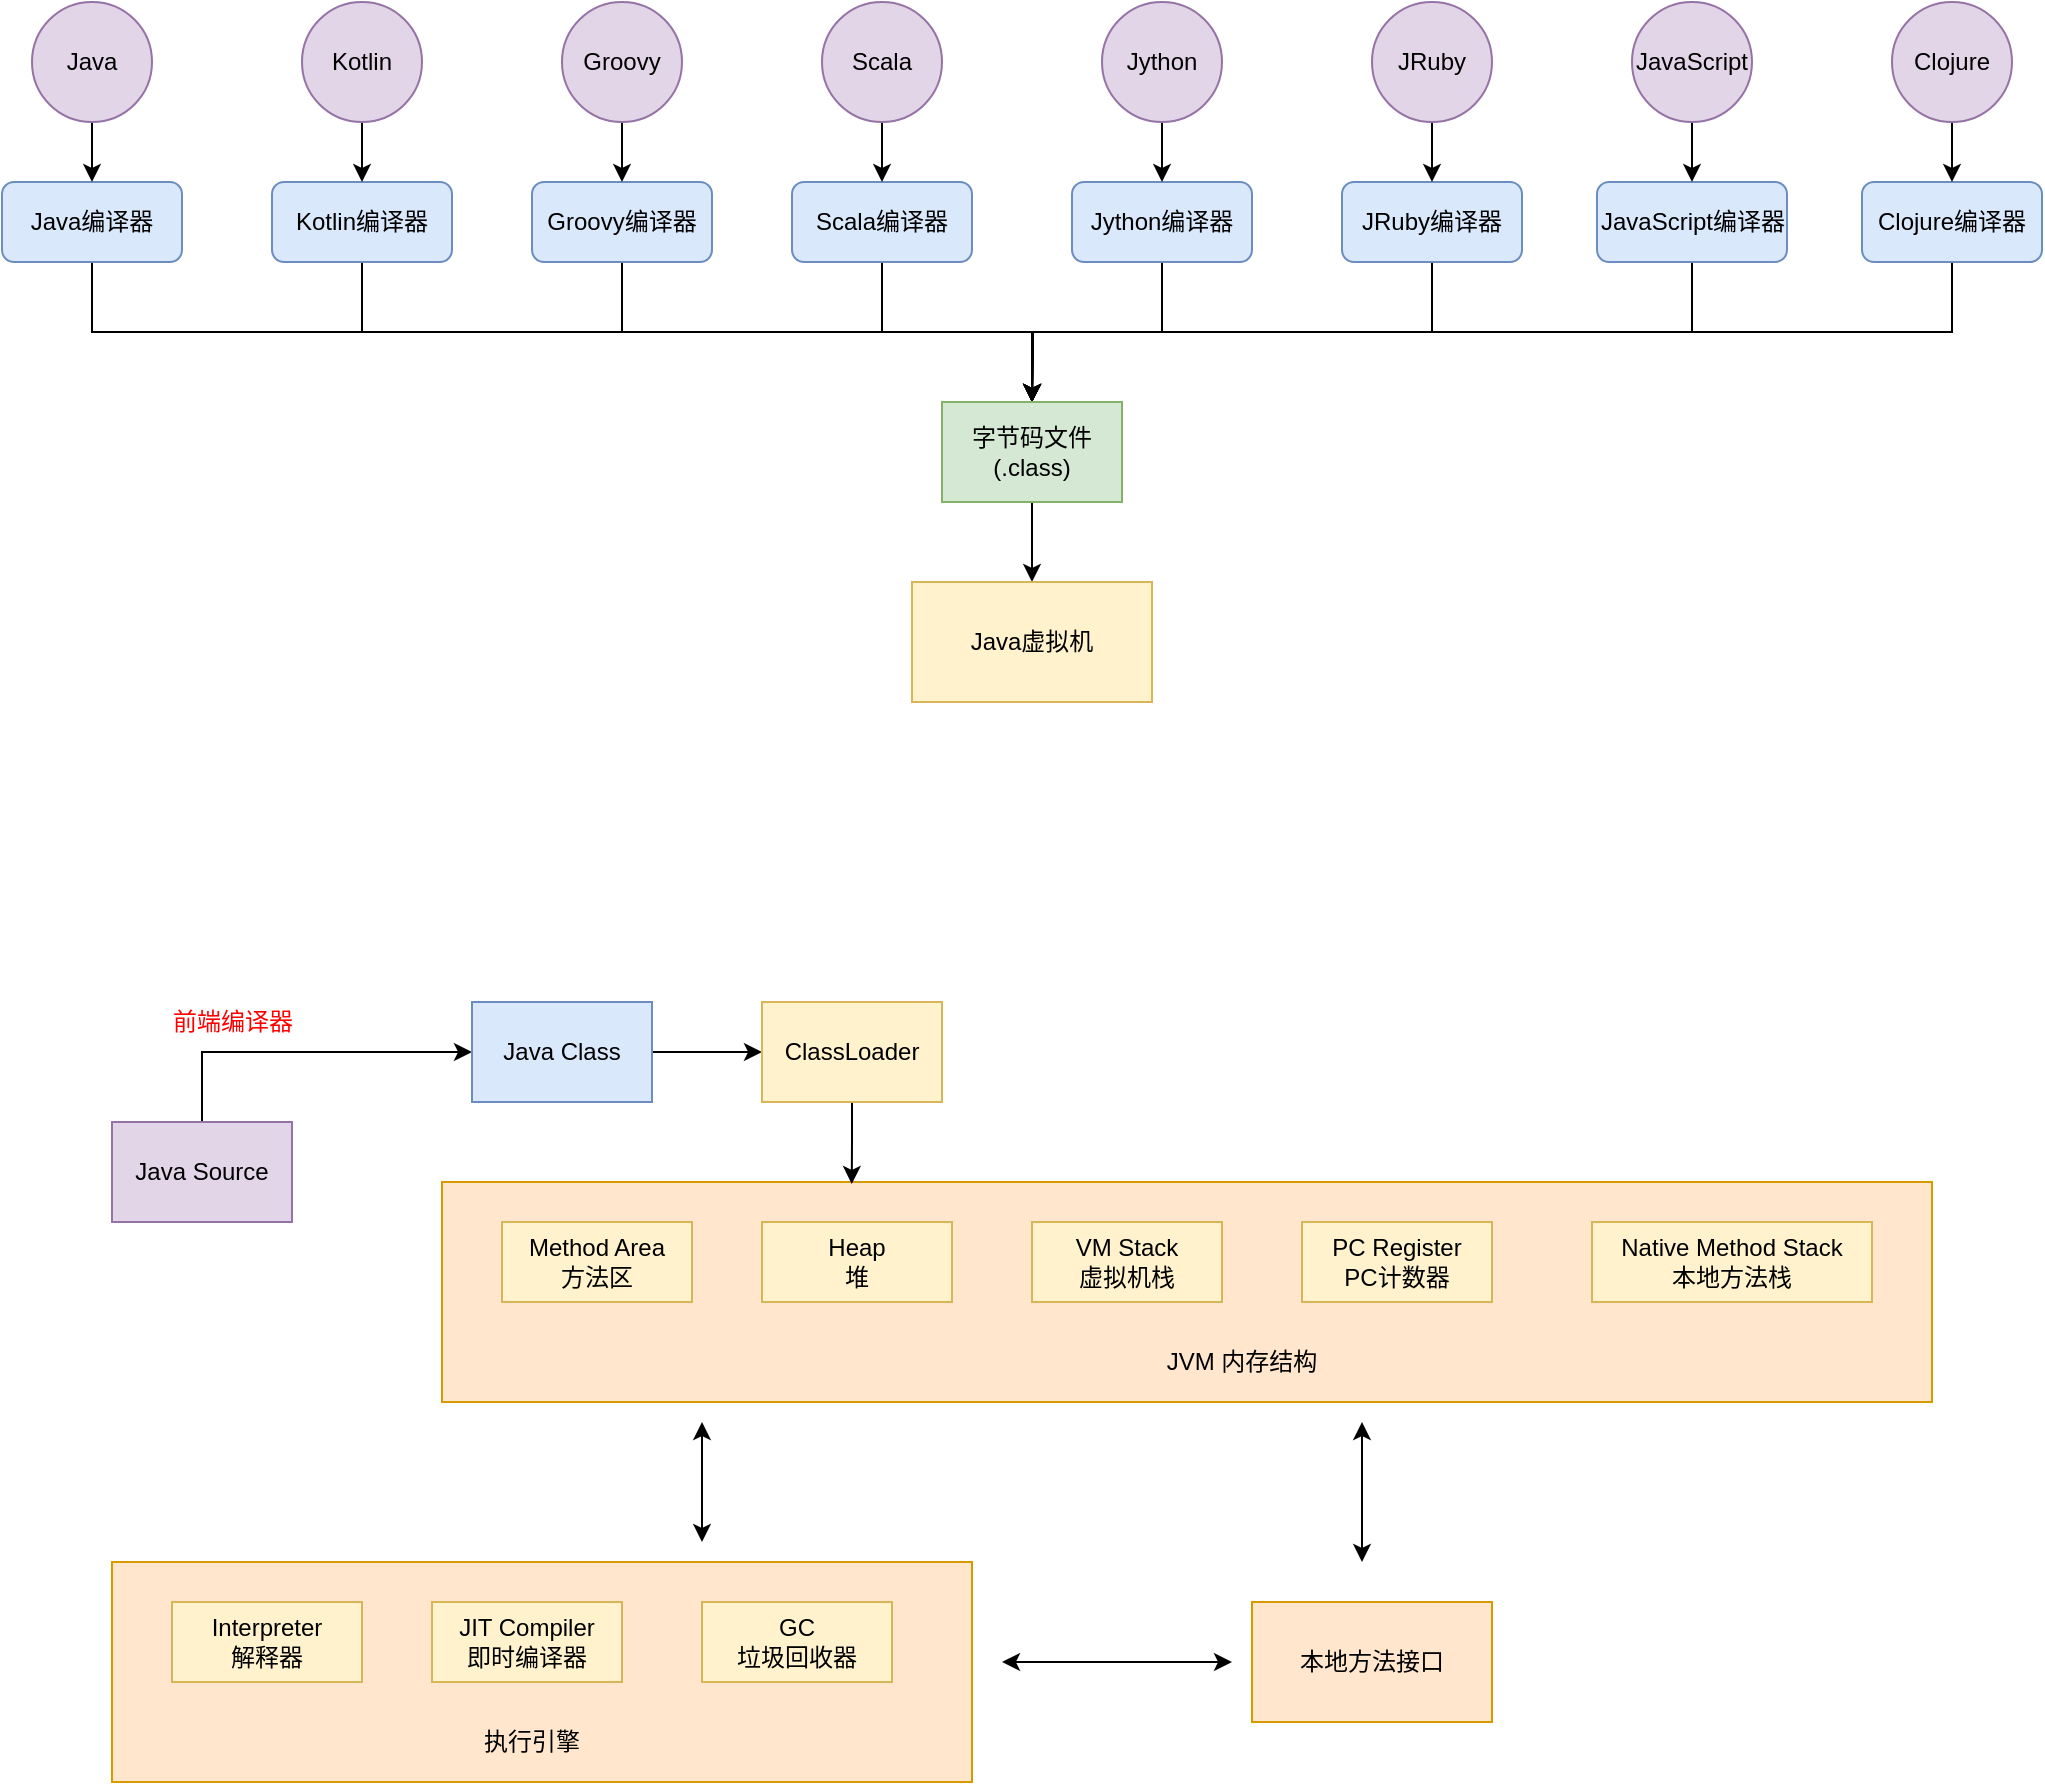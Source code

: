 <mxfile version="13.6.2" type="device"><diagram id="LM8IxppqRq7GqNWTjPFf" name="Page-1"><mxGraphModel dx="1106" dy="1003" grid="1" gridSize="10" guides="1" tooltips="1" connect="1" arrows="1" fold="1" page="1" pageScale="1" pageWidth="2339" pageHeight="3300" math="0" shadow="0"><root><mxCell id="0"/><mxCell id="1" parent="0"/><mxCell id="15_SXPOLovt-ycCvMOCd-47" value="" style="rounded=0;whiteSpace=wrap;html=1;fillColor=#ffe6cc;strokeColor=#d79b00;" vertex="1" parent="1"><mxGeometry x="415" y="940" width="745" height="110" as="geometry"/></mxCell><mxCell id="15_SXPOLovt-ycCvMOCd-28" style="edgeStyle=orthogonalEdgeStyle;rounded=0;orthogonalLoop=1;jettySize=auto;html=1;exitX=0.5;exitY=1;exitDx=0;exitDy=0;" edge="1" parent="1" source="15_SXPOLovt-ycCvMOCd-1" target="15_SXPOLovt-ycCvMOCd-17"><mxGeometry relative="1" as="geometry"/></mxCell><mxCell id="15_SXPOLovt-ycCvMOCd-1" value="Java编译器" style="rounded=1;whiteSpace=wrap;html=1;fillColor=#dae8fc;strokeColor=#6c8ebf;" vertex="1" parent="1"><mxGeometry x="195" y="440" width="90" height="40" as="geometry"/></mxCell><mxCell id="15_SXPOLovt-ycCvMOCd-20" value="" style="edgeStyle=orthogonalEdgeStyle;rounded=0;orthogonalLoop=1;jettySize=auto;html=1;" edge="1" parent="1" source="15_SXPOLovt-ycCvMOCd-2" target="15_SXPOLovt-ycCvMOCd-1"><mxGeometry relative="1" as="geometry"/></mxCell><mxCell id="15_SXPOLovt-ycCvMOCd-2" value="Java" style="ellipse;whiteSpace=wrap;html=1;aspect=fixed;fillColor=#e1d5e7;strokeColor=#9673a6;" vertex="1" parent="1"><mxGeometry x="210" y="350" width="60" height="60" as="geometry"/></mxCell><mxCell id="15_SXPOLovt-ycCvMOCd-29" style="edgeStyle=orthogonalEdgeStyle;rounded=0;orthogonalLoop=1;jettySize=auto;html=1;exitX=0.5;exitY=1;exitDx=0;exitDy=0;entryX=0.5;entryY=0;entryDx=0;entryDy=0;" edge="1" parent="1" source="15_SXPOLovt-ycCvMOCd-3" target="15_SXPOLovt-ycCvMOCd-17"><mxGeometry relative="1" as="geometry"/></mxCell><mxCell id="15_SXPOLovt-ycCvMOCd-3" value="Kotlin编译器" style="rounded=1;whiteSpace=wrap;html=1;fillColor=#dae8fc;strokeColor=#6c8ebf;" vertex="1" parent="1"><mxGeometry x="330" y="440" width="90" height="40" as="geometry"/></mxCell><mxCell id="15_SXPOLovt-ycCvMOCd-21" value="" style="edgeStyle=orthogonalEdgeStyle;rounded=0;orthogonalLoop=1;jettySize=auto;html=1;" edge="1" parent="1" source="15_SXPOLovt-ycCvMOCd-4" target="15_SXPOLovt-ycCvMOCd-3"><mxGeometry relative="1" as="geometry"/></mxCell><mxCell id="15_SXPOLovt-ycCvMOCd-4" value="Kotlin" style="ellipse;whiteSpace=wrap;html=1;aspect=fixed;fillColor=#e1d5e7;strokeColor=#9673a6;" vertex="1" parent="1"><mxGeometry x="345" y="350" width="60" height="60" as="geometry"/></mxCell><mxCell id="15_SXPOLovt-ycCvMOCd-30" style="edgeStyle=orthogonalEdgeStyle;rounded=0;orthogonalLoop=1;jettySize=auto;html=1;exitX=0.5;exitY=1;exitDx=0;exitDy=0;" edge="1" parent="1" source="15_SXPOLovt-ycCvMOCd-5"><mxGeometry relative="1" as="geometry"><mxPoint x="710" y="550" as="targetPoint"/></mxGeometry></mxCell><mxCell id="15_SXPOLovt-ycCvMOCd-5" value="Groovy编译器" style="rounded=1;whiteSpace=wrap;html=1;fillColor=#dae8fc;strokeColor=#6c8ebf;" vertex="1" parent="1"><mxGeometry x="460" y="440" width="90" height="40" as="geometry"/></mxCell><mxCell id="15_SXPOLovt-ycCvMOCd-22" value="" style="edgeStyle=orthogonalEdgeStyle;rounded=0;orthogonalLoop=1;jettySize=auto;html=1;" edge="1" parent="1" source="15_SXPOLovt-ycCvMOCd-6" target="15_SXPOLovt-ycCvMOCd-5"><mxGeometry relative="1" as="geometry"/></mxCell><mxCell id="15_SXPOLovt-ycCvMOCd-6" value="Groovy" style="ellipse;whiteSpace=wrap;html=1;aspect=fixed;fillColor=#e1d5e7;strokeColor=#9673a6;" vertex="1" parent="1"><mxGeometry x="475" y="350" width="60" height="60" as="geometry"/></mxCell><mxCell id="15_SXPOLovt-ycCvMOCd-31" style="edgeStyle=orthogonalEdgeStyle;rounded=0;orthogonalLoop=1;jettySize=auto;html=1;exitX=0.5;exitY=1;exitDx=0;exitDy=0;" edge="1" parent="1" source="15_SXPOLovt-ycCvMOCd-7"><mxGeometry relative="1" as="geometry"><mxPoint x="710" y="550" as="targetPoint"/></mxGeometry></mxCell><mxCell id="15_SXPOLovt-ycCvMOCd-7" value="Scala编译器" style="rounded=1;whiteSpace=wrap;html=1;fillColor=#dae8fc;strokeColor=#6c8ebf;" vertex="1" parent="1"><mxGeometry x="590" y="440" width="90" height="40" as="geometry"/></mxCell><mxCell id="15_SXPOLovt-ycCvMOCd-23" value="" style="edgeStyle=orthogonalEdgeStyle;rounded=0;orthogonalLoop=1;jettySize=auto;html=1;" edge="1" parent="1" source="15_SXPOLovt-ycCvMOCd-8" target="15_SXPOLovt-ycCvMOCd-7"><mxGeometry relative="1" as="geometry"/></mxCell><mxCell id="15_SXPOLovt-ycCvMOCd-8" value="Scala" style="ellipse;whiteSpace=wrap;html=1;aspect=fixed;fillColor=#e1d5e7;strokeColor=#9673a6;" vertex="1" parent="1"><mxGeometry x="605" y="350" width="60" height="60" as="geometry"/></mxCell><mxCell id="15_SXPOLovt-ycCvMOCd-32" style="edgeStyle=orthogonalEdgeStyle;rounded=0;orthogonalLoop=1;jettySize=auto;html=1;exitX=0.5;exitY=1;exitDx=0;exitDy=0;entryX=0.5;entryY=0;entryDx=0;entryDy=0;" edge="1" parent="1" source="15_SXPOLovt-ycCvMOCd-9" target="15_SXPOLovt-ycCvMOCd-17"><mxGeometry relative="1" as="geometry"/></mxCell><mxCell id="15_SXPOLovt-ycCvMOCd-9" value="Jython编译器" style="rounded=1;whiteSpace=wrap;html=1;fillColor=#dae8fc;strokeColor=#6c8ebf;" vertex="1" parent="1"><mxGeometry x="730" y="440" width="90" height="40" as="geometry"/></mxCell><mxCell id="15_SXPOLovt-ycCvMOCd-24" value="" style="edgeStyle=orthogonalEdgeStyle;rounded=0;orthogonalLoop=1;jettySize=auto;html=1;" edge="1" parent="1" source="15_SXPOLovt-ycCvMOCd-10" target="15_SXPOLovt-ycCvMOCd-9"><mxGeometry relative="1" as="geometry"/></mxCell><mxCell id="15_SXPOLovt-ycCvMOCd-10" value="Jython" style="ellipse;whiteSpace=wrap;html=1;aspect=fixed;fillColor=#e1d5e7;strokeColor=#9673a6;" vertex="1" parent="1"><mxGeometry x="745" y="350" width="60" height="60" as="geometry"/></mxCell><mxCell id="15_SXPOLovt-ycCvMOCd-33" style="edgeStyle=orthogonalEdgeStyle;rounded=0;orthogonalLoop=1;jettySize=auto;html=1;exitX=0.5;exitY=1;exitDx=0;exitDy=0;" edge="1" parent="1" source="15_SXPOLovt-ycCvMOCd-11"><mxGeometry relative="1" as="geometry"><mxPoint x="710" y="550" as="targetPoint"/></mxGeometry></mxCell><mxCell id="15_SXPOLovt-ycCvMOCd-11" value="JRuby编译器" style="rounded=1;whiteSpace=wrap;html=1;fillColor=#dae8fc;strokeColor=#6c8ebf;" vertex="1" parent="1"><mxGeometry x="865" y="440" width="90" height="40" as="geometry"/></mxCell><mxCell id="15_SXPOLovt-ycCvMOCd-25" value="" style="edgeStyle=orthogonalEdgeStyle;rounded=0;orthogonalLoop=1;jettySize=auto;html=1;" edge="1" parent="1" source="15_SXPOLovt-ycCvMOCd-12" target="15_SXPOLovt-ycCvMOCd-11"><mxGeometry relative="1" as="geometry"/></mxCell><mxCell id="15_SXPOLovt-ycCvMOCd-12" value="JRuby" style="ellipse;whiteSpace=wrap;html=1;aspect=fixed;fillColor=#e1d5e7;strokeColor=#9673a6;" vertex="1" parent="1"><mxGeometry x="880" y="350" width="60" height="60" as="geometry"/></mxCell><mxCell id="15_SXPOLovt-ycCvMOCd-34" style="edgeStyle=orthogonalEdgeStyle;rounded=0;orthogonalLoop=1;jettySize=auto;html=1;exitX=0.5;exitY=1;exitDx=0;exitDy=0;" edge="1" parent="1" source="15_SXPOLovt-ycCvMOCd-13"><mxGeometry relative="1" as="geometry"><mxPoint x="710" y="550" as="targetPoint"/></mxGeometry></mxCell><mxCell id="15_SXPOLovt-ycCvMOCd-13" value="JavaScript编译器" style="rounded=1;whiteSpace=wrap;html=1;fillColor=#dae8fc;strokeColor=#6c8ebf;" vertex="1" parent="1"><mxGeometry x="992.5" y="440" width="95" height="40" as="geometry"/></mxCell><mxCell id="15_SXPOLovt-ycCvMOCd-26" value="" style="edgeStyle=orthogonalEdgeStyle;rounded=0;orthogonalLoop=1;jettySize=auto;html=1;" edge="1" parent="1" source="15_SXPOLovt-ycCvMOCd-14" target="15_SXPOLovt-ycCvMOCd-13"><mxGeometry relative="1" as="geometry"/></mxCell><mxCell id="15_SXPOLovt-ycCvMOCd-14" value="JavaScript" style="ellipse;whiteSpace=wrap;html=1;aspect=fixed;fillColor=#e1d5e7;strokeColor=#9673a6;" vertex="1" parent="1"><mxGeometry x="1010" y="350" width="60" height="60" as="geometry"/></mxCell><mxCell id="15_SXPOLovt-ycCvMOCd-35" style="edgeStyle=orthogonalEdgeStyle;rounded=0;orthogonalLoop=1;jettySize=auto;html=1;exitX=0.5;exitY=1;exitDx=0;exitDy=0;entryX=0.5;entryY=0;entryDx=0;entryDy=0;" edge="1" parent="1" source="15_SXPOLovt-ycCvMOCd-15" target="15_SXPOLovt-ycCvMOCd-17"><mxGeometry relative="1" as="geometry"/></mxCell><mxCell id="15_SXPOLovt-ycCvMOCd-15" value="Clojure编译器" style="rounded=1;whiteSpace=wrap;html=1;fillColor=#dae8fc;strokeColor=#6c8ebf;" vertex="1" parent="1"><mxGeometry x="1125" y="440" width="90" height="40" as="geometry"/></mxCell><mxCell id="15_SXPOLovt-ycCvMOCd-27" value="" style="edgeStyle=orthogonalEdgeStyle;rounded=0;orthogonalLoop=1;jettySize=auto;html=1;" edge="1" parent="1" source="15_SXPOLovt-ycCvMOCd-16" target="15_SXPOLovt-ycCvMOCd-15"><mxGeometry relative="1" as="geometry"/></mxCell><mxCell id="15_SXPOLovt-ycCvMOCd-16" value="Clojure" style="ellipse;whiteSpace=wrap;html=1;aspect=fixed;fillColor=#e1d5e7;strokeColor=#9673a6;" vertex="1" parent="1"><mxGeometry x="1140" y="350" width="60" height="60" as="geometry"/></mxCell><mxCell id="15_SXPOLovt-ycCvMOCd-19" value="" style="edgeStyle=orthogonalEdgeStyle;rounded=0;orthogonalLoop=1;jettySize=auto;html=1;" edge="1" parent="1" source="15_SXPOLovt-ycCvMOCd-17" target="15_SXPOLovt-ycCvMOCd-18"><mxGeometry relative="1" as="geometry"/></mxCell><mxCell id="15_SXPOLovt-ycCvMOCd-17" value="字节码文件&lt;br&gt;(.class)" style="rounded=0;whiteSpace=wrap;html=1;fillColor=#d5e8d4;strokeColor=#82b366;" vertex="1" parent="1"><mxGeometry x="665" y="550" width="90" height="50" as="geometry"/></mxCell><mxCell id="15_SXPOLovt-ycCvMOCd-18" value="Java虚拟机" style="whiteSpace=wrap;html=1;rounded=0;fillColor=#fff2cc;strokeColor=#d6b656;" vertex="1" parent="1"><mxGeometry x="650" y="640" width="120" height="60" as="geometry"/></mxCell><mxCell id="15_SXPOLovt-ycCvMOCd-39" style="edgeStyle=orthogonalEdgeStyle;rounded=0;orthogonalLoop=1;jettySize=auto;html=1;exitX=0.5;exitY=0;exitDx=0;exitDy=0;entryX=0;entryY=0.5;entryDx=0;entryDy=0;" edge="1" parent="1" source="15_SXPOLovt-ycCvMOCd-36" target="15_SXPOLovt-ycCvMOCd-37"><mxGeometry relative="1" as="geometry"/></mxCell><mxCell id="15_SXPOLovt-ycCvMOCd-36" value="Java Source" style="rounded=0;whiteSpace=wrap;html=1;fillColor=#e1d5e7;strokeColor=#9673a6;" vertex="1" parent="1"><mxGeometry x="250" y="910" width="90" height="50" as="geometry"/></mxCell><mxCell id="15_SXPOLovt-ycCvMOCd-40" value="" style="edgeStyle=orthogonalEdgeStyle;rounded=0;orthogonalLoop=1;jettySize=auto;html=1;" edge="1" parent="1" source="15_SXPOLovt-ycCvMOCd-37" target="15_SXPOLovt-ycCvMOCd-38"><mxGeometry relative="1" as="geometry"/></mxCell><mxCell id="15_SXPOLovt-ycCvMOCd-37" value="Java Class" style="rounded=0;whiteSpace=wrap;html=1;fillColor=#dae8fc;strokeColor=#6c8ebf;" vertex="1" parent="1"><mxGeometry x="430" y="850" width="90" height="50" as="geometry"/></mxCell><mxCell id="15_SXPOLovt-ycCvMOCd-61" style="edgeStyle=orthogonalEdgeStyle;rounded=0;orthogonalLoop=1;jettySize=auto;html=1;exitX=0.5;exitY=1;exitDx=0;exitDy=0;entryX=0.275;entryY=0.009;entryDx=0;entryDy=0;entryPerimeter=0;" edge="1" parent="1" source="15_SXPOLovt-ycCvMOCd-38" target="15_SXPOLovt-ycCvMOCd-47"><mxGeometry relative="1" as="geometry"/></mxCell><mxCell id="15_SXPOLovt-ycCvMOCd-38" value="ClassLoader" style="rounded=0;whiteSpace=wrap;html=1;fillColor=#fff2cc;strokeColor=#d6b656;" vertex="1" parent="1"><mxGeometry x="575" y="850" width="90" height="50" as="geometry"/></mxCell><mxCell id="15_SXPOLovt-ycCvMOCd-41" value="&lt;font color=&quot;#ff0000&quot;&gt;前端编译器&lt;/font&gt;" style="text;html=1;align=center;verticalAlign=middle;resizable=0;points=[];autosize=1;" vertex="1" parent="1"><mxGeometry x="270" y="850" width="80" height="20" as="geometry"/></mxCell><mxCell id="15_SXPOLovt-ycCvMOCd-42" value="Method Area&lt;br&gt;方法区" style="rounded=0;whiteSpace=wrap;html=1;fillColor=#fff2cc;strokeColor=#d6b656;" vertex="1" parent="1"><mxGeometry x="445" y="960" width="95" height="40" as="geometry"/></mxCell><mxCell id="15_SXPOLovt-ycCvMOCd-43" value="Heap&lt;br&gt;堆" style="rounded=0;whiteSpace=wrap;html=1;fillColor=#fff2cc;strokeColor=#d6b656;" vertex="1" parent="1"><mxGeometry x="575" y="960" width="95" height="40" as="geometry"/></mxCell><mxCell id="15_SXPOLovt-ycCvMOCd-44" value="VM Stack&lt;br&gt;虚拟机栈" style="rounded=0;whiteSpace=wrap;html=1;fillColor=#fff2cc;strokeColor=#d6b656;" vertex="1" parent="1"><mxGeometry x="710" y="960" width="95" height="40" as="geometry"/></mxCell><mxCell id="15_SXPOLovt-ycCvMOCd-45" value="PC Register&lt;br&gt;PC计数器" style="rounded=0;whiteSpace=wrap;html=1;fillColor=#fff2cc;strokeColor=#d6b656;" vertex="1" parent="1"><mxGeometry x="845" y="960" width="95" height="40" as="geometry"/></mxCell><mxCell id="15_SXPOLovt-ycCvMOCd-46" value="Native Method Stack&lt;br&gt;本地方法栈" style="rounded=0;whiteSpace=wrap;html=1;fillColor=#fff2cc;strokeColor=#d6b656;" vertex="1" parent="1"><mxGeometry x="990" y="960" width="140" height="40" as="geometry"/></mxCell><mxCell id="15_SXPOLovt-ycCvMOCd-48" value="JVM 内存结构" style="text;html=1;strokeColor=none;fillColor=none;align=center;verticalAlign=middle;whiteSpace=wrap;rounded=0;" vertex="1" parent="1"><mxGeometry x="770" y="1020" width="90" height="20" as="geometry"/></mxCell><mxCell id="15_SXPOLovt-ycCvMOCd-49" value="" style="rounded=0;whiteSpace=wrap;html=1;fillColor=#ffe6cc;strokeColor=#d79b00;" vertex="1" parent="1"><mxGeometry x="250" y="1130" width="430" height="110" as="geometry"/></mxCell><mxCell id="15_SXPOLovt-ycCvMOCd-50" value="Interpreter&lt;br&gt;解释器" style="rounded=0;whiteSpace=wrap;html=1;fillColor=#fff2cc;strokeColor=#d6b656;" vertex="1" parent="1"><mxGeometry x="280" y="1150" width="95" height="40" as="geometry"/></mxCell><mxCell id="15_SXPOLovt-ycCvMOCd-51" value="JIT Compiler&lt;br&gt;即时编译器" style="rounded=0;whiteSpace=wrap;html=1;fillColor=#fff2cc;strokeColor=#d6b656;" vertex="1" parent="1"><mxGeometry x="410" y="1150" width="95" height="40" as="geometry"/></mxCell><mxCell id="15_SXPOLovt-ycCvMOCd-52" value="GC&lt;br&gt;垃圾回收器" style="rounded=0;whiteSpace=wrap;html=1;fillColor=#fff2cc;strokeColor=#d6b656;" vertex="1" parent="1"><mxGeometry x="545" y="1150" width="95" height="40" as="geometry"/></mxCell><mxCell id="15_SXPOLovt-ycCvMOCd-55" value="执行引擎" style="text;html=1;strokeColor=none;fillColor=none;align=center;verticalAlign=middle;whiteSpace=wrap;rounded=0;" vertex="1" parent="1"><mxGeometry x="415" y="1210" width="90" height="20" as="geometry"/></mxCell><mxCell id="15_SXPOLovt-ycCvMOCd-56" value="本地方法接口" style="rounded=0;whiteSpace=wrap;html=1;fillColor=#ffe6cc;strokeColor=#d79b00;" vertex="1" parent="1"><mxGeometry x="820" y="1150" width="120" height="60" as="geometry"/></mxCell><mxCell id="15_SXPOLovt-ycCvMOCd-57" value="" style="endArrow=classic;startArrow=classic;html=1;" edge="1" parent="1"><mxGeometry width="50" height="50" relative="1" as="geometry"><mxPoint x="695" y="1180" as="sourcePoint"/><mxPoint x="810" y="1180" as="targetPoint"/></mxGeometry></mxCell><mxCell id="15_SXPOLovt-ycCvMOCd-58" value="" style="endArrow=classic;startArrow=classic;html=1;" edge="1" parent="1"><mxGeometry width="50" height="50" relative="1" as="geometry"><mxPoint x="545" y="1120" as="sourcePoint"/><mxPoint x="545" y="1060" as="targetPoint"/></mxGeometry></mxCell><mxCell id="15_SXPOLovt-ycCvMOCd-59" value="" style="endArrow=classic;startArrow=classic;html=1;" edge="1" parent="1"><mxGeometry width="50" height="50" relative="1" as="geometry"><mxPoint x="875" y="1130" as="sourcePoint"/><mxPoint x="875" y="1060" as="targetPoint"/></mxGeometry></mxCell></root></mxGraphModel></diagram></mxfile>